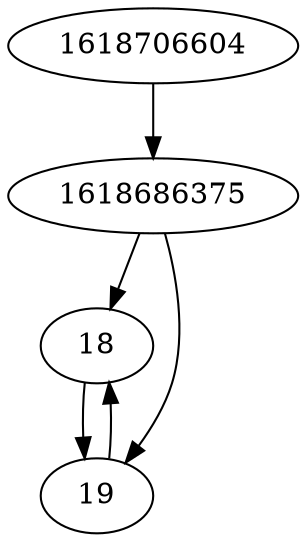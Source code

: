 strict digraph  {
18;
19;
1618706604;
1618686375;
18 -> 19;
19 -> 18;
1618706604 -> 1618686375;
1618686375 -> 18;
1618686375 -> 19;
}
